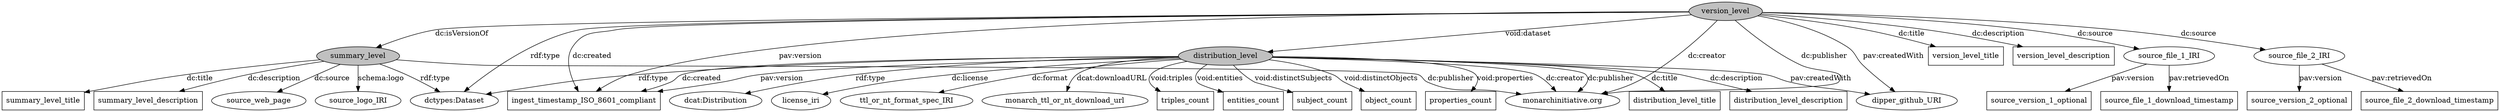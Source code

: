 digraph metadata_model {
    summary_level[style=filled, fillcolor=grey]
    version_level[style=filled, fillcolor=grey]
    distribution_level[style=filled, fillcolor=grey]

    summary_level_title [shape=box]
    summary_level_description [shape=box]
    version_level_title [shape=box]
    version_level_description [shape=box]
    distribution_level_title [shape=box]
    distribution_level_description [shape=box]
    ingest_timestamp_ISO_8601_compliant [shape=box]
    source_file_1_download_timestamp [shape=box]
    source_file_2_download_timestamp [shape=box]
    source_version_1_optional [shape=box]
    source_version_2_optional [shape=box]
    triples_count [shape=box]
    entities_count [shape=box]
    subject_count [shape=box]
    object_count [shape=box]
    properties_count [shape=box]

    // summary level triples:
    summary_level -> "dctypes:Dataset" [label="rdf:type"]
    summary_level -> summary_level_title [label="dc:title"]
    summary_level -> summary_level_description [label="dc:description"]
    summary_level -> source_web_page [label="dc:source"]
    summary_level -> source_logo_IRI [label="schema:logo"]
    summary_level -> "monarchinitiative.org" [label="dc:publisher"]

    // version level triples:
    version_level -> "dctypes:Dataset" [label="rdf:type"]
    version_level -> version_level_title [label="dc:title"]
    version_level -> version_level_description [label="dc:description"]
    version_level -> ingest_timestamp_ISO_8601_compliant [label="dc:created"]
    version_level -> ingest_timestamp_ISO_8601_compliant [label="pav:version"]
    version_level -> "monarchinitiative.org" [label="dc:creator"]
    version_level -> "monarchinitiative.org" [label="dc:publisher"]
    version_level -> summary_level [label="dc:isVersionOf"]
    version_level -> source_file_1_IRI [label="dc:source"]
    version_level -> source_file_2_IRI [label="dc:source"]

    source_file_1_IRI -> source_file_1_download_timestamp [label="pav:retrievedOn"]
    source_file_1_IRI -> source_version_1_optional [label="pav:version"]
    source_file_2_IRI -> source_file_2_download_timestamp  [label="pav:retrievedOn"]
    source_file_2_IRI -> source_version_2_optional  [label="pav:version"]

    version_level -> dipper_github_URI [label="pav:createdWith"]
    version_level -> distribution_level [label="void:dataset"]

    // distribution level triples:
    distribution_level -> "dctypes:Dataset" [label="rdf:type"]
    distribution_level -> "dcat:Distribution" [label="rdf:type"]
    distribution_level -> distribution_level_title [label="dc:title"]
    distribution_level -> distribution_level_description [label="dc:description"]
    distribution_level -> ingest_timestamp_ISO_8601_compliant [label="dc:created"]
    distribution_level -> ingest_timestamp_ISO_8601_compliant [label="pav:version"]
    distribution_level -> "monarchinitiative.org" [label="dc:creator"]
    distribution_level -> "monarchinitiative.org" [label="dc:publisher"]
    distribution_level -> license_iri [label="dc:license"]
    distribution_level -> dipper_github_URI [label="pav:createdWith"]
    distribution_level -> ttl_or_nt_format_spec_IRI [label="dc:format"]
    distribution_level -> monarch_ttl_or_nt_download_url [label="dcat:downloadURL"]
    distribution_level -> triples_count [label="void:triples"]
    distribution_level -> entities_count [label="void:entities"]
    distribution_level -> subject_count [label="void:distinctSubjects"]
    distribution_level -> object_count [label="void:distinctObjects"]
    distribution_level -> properties_count [label="void:properties"]
}
